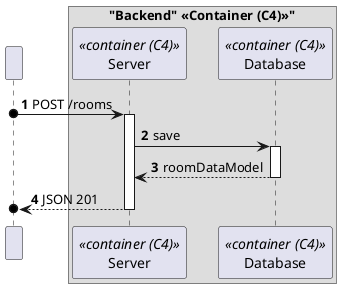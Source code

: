 @startuml
'https://plantuml.com/sequence-diagram
!pragma layout smetana

autonumber

participant " " as HTTP

box "Backend" <<Container (C4)>>"
    participant "Server" as SE<<container (C4)>>
    participant "Database" as DB<<container (C4)>>
end box


HTTP o-> SE : POST /rooms
activate SE

SE -> DB : save
activate DB

DB --> SE : roomDataModel
deactivate DB


SE -->o HTTP : JSON 201
deactivate SE

deactivate HTTP


@enduml